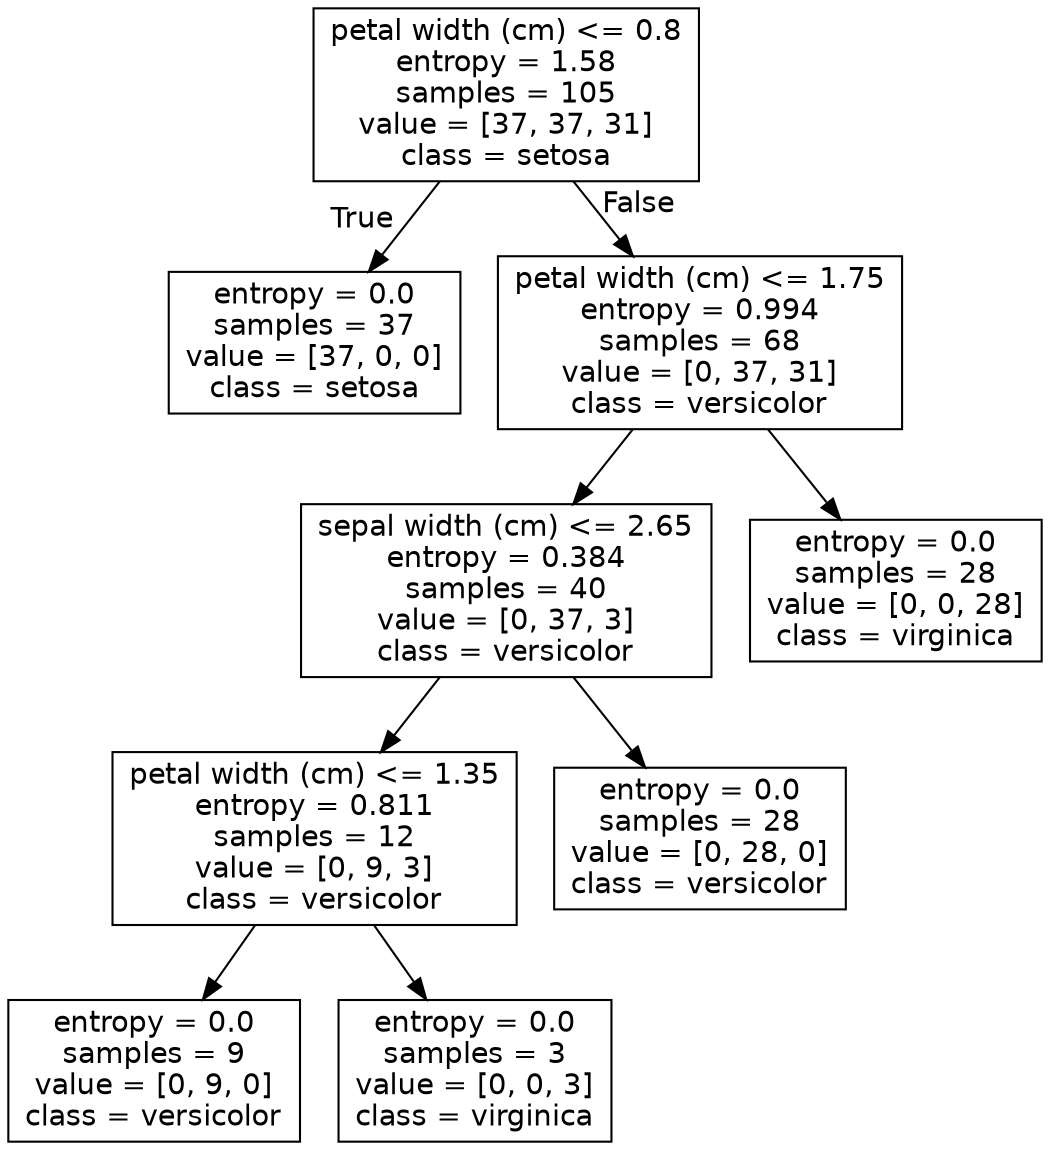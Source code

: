 digraph Tree {
node [shape=box, fontname="helvetica"] ;
edge [fontname="helvetica"] ;
0 [label="petal width (cm) <= 0.8\nentropy = 1.58\nsamples = 105\nvalue = [37, 37, 31]\nclass = setosa"] ;
1 [label="entropy = 0.0\nsamples = 37\nvalue = [37, 0, 0]\nclass = setosa"] ;
0 -> 1 [labeldistance=2.5, labelangle=45, headlabel="True"] ;
2 [label="petal width (cm) <= 1.75\nentropy = 0.994\nsamples = 68\nvalue = [0, 37, 31]\nclass = versicolor"] ;
0 -> 2 [labeldistance=2.5, labelangle=-45, headlabel="False"] ;
3 [label="sepal width (cm) <= 2.65\nentropy = 0.384\nsamples = 40\nvalue = [0, 37, 3]\nclass = versicolor"] ;
2 -> 3 ;
4 [label="petal width (cm) <= 1.35\nentropy = 0.811\nsamples = 12\nvalue = [0, 9, 3]\nclass = versicolor"] ;
3 -> 4 ;
5 [label="entropy = 0.0\nsamples = 9\nvalue = [0, 9, 0]\nclass = versicolor"] ;
4 -> 5 ;
6 [label="entropy = 0.0\nsamples = 3\nvalue = [0, 0, 3]\nclass = virginica"] ;
4 -> 6 ;
7 [label="entropy = 0.0\nsamples = 28\nvalue = [0, 28, 0]\nclass = versicolor"] ;
3 -> 7 ;
8 [label="entropy = 0.0\nsamples = 28\nvalue = [0, 0, 28]\nclass = virginica"] ;
2 -> 8 ;
}